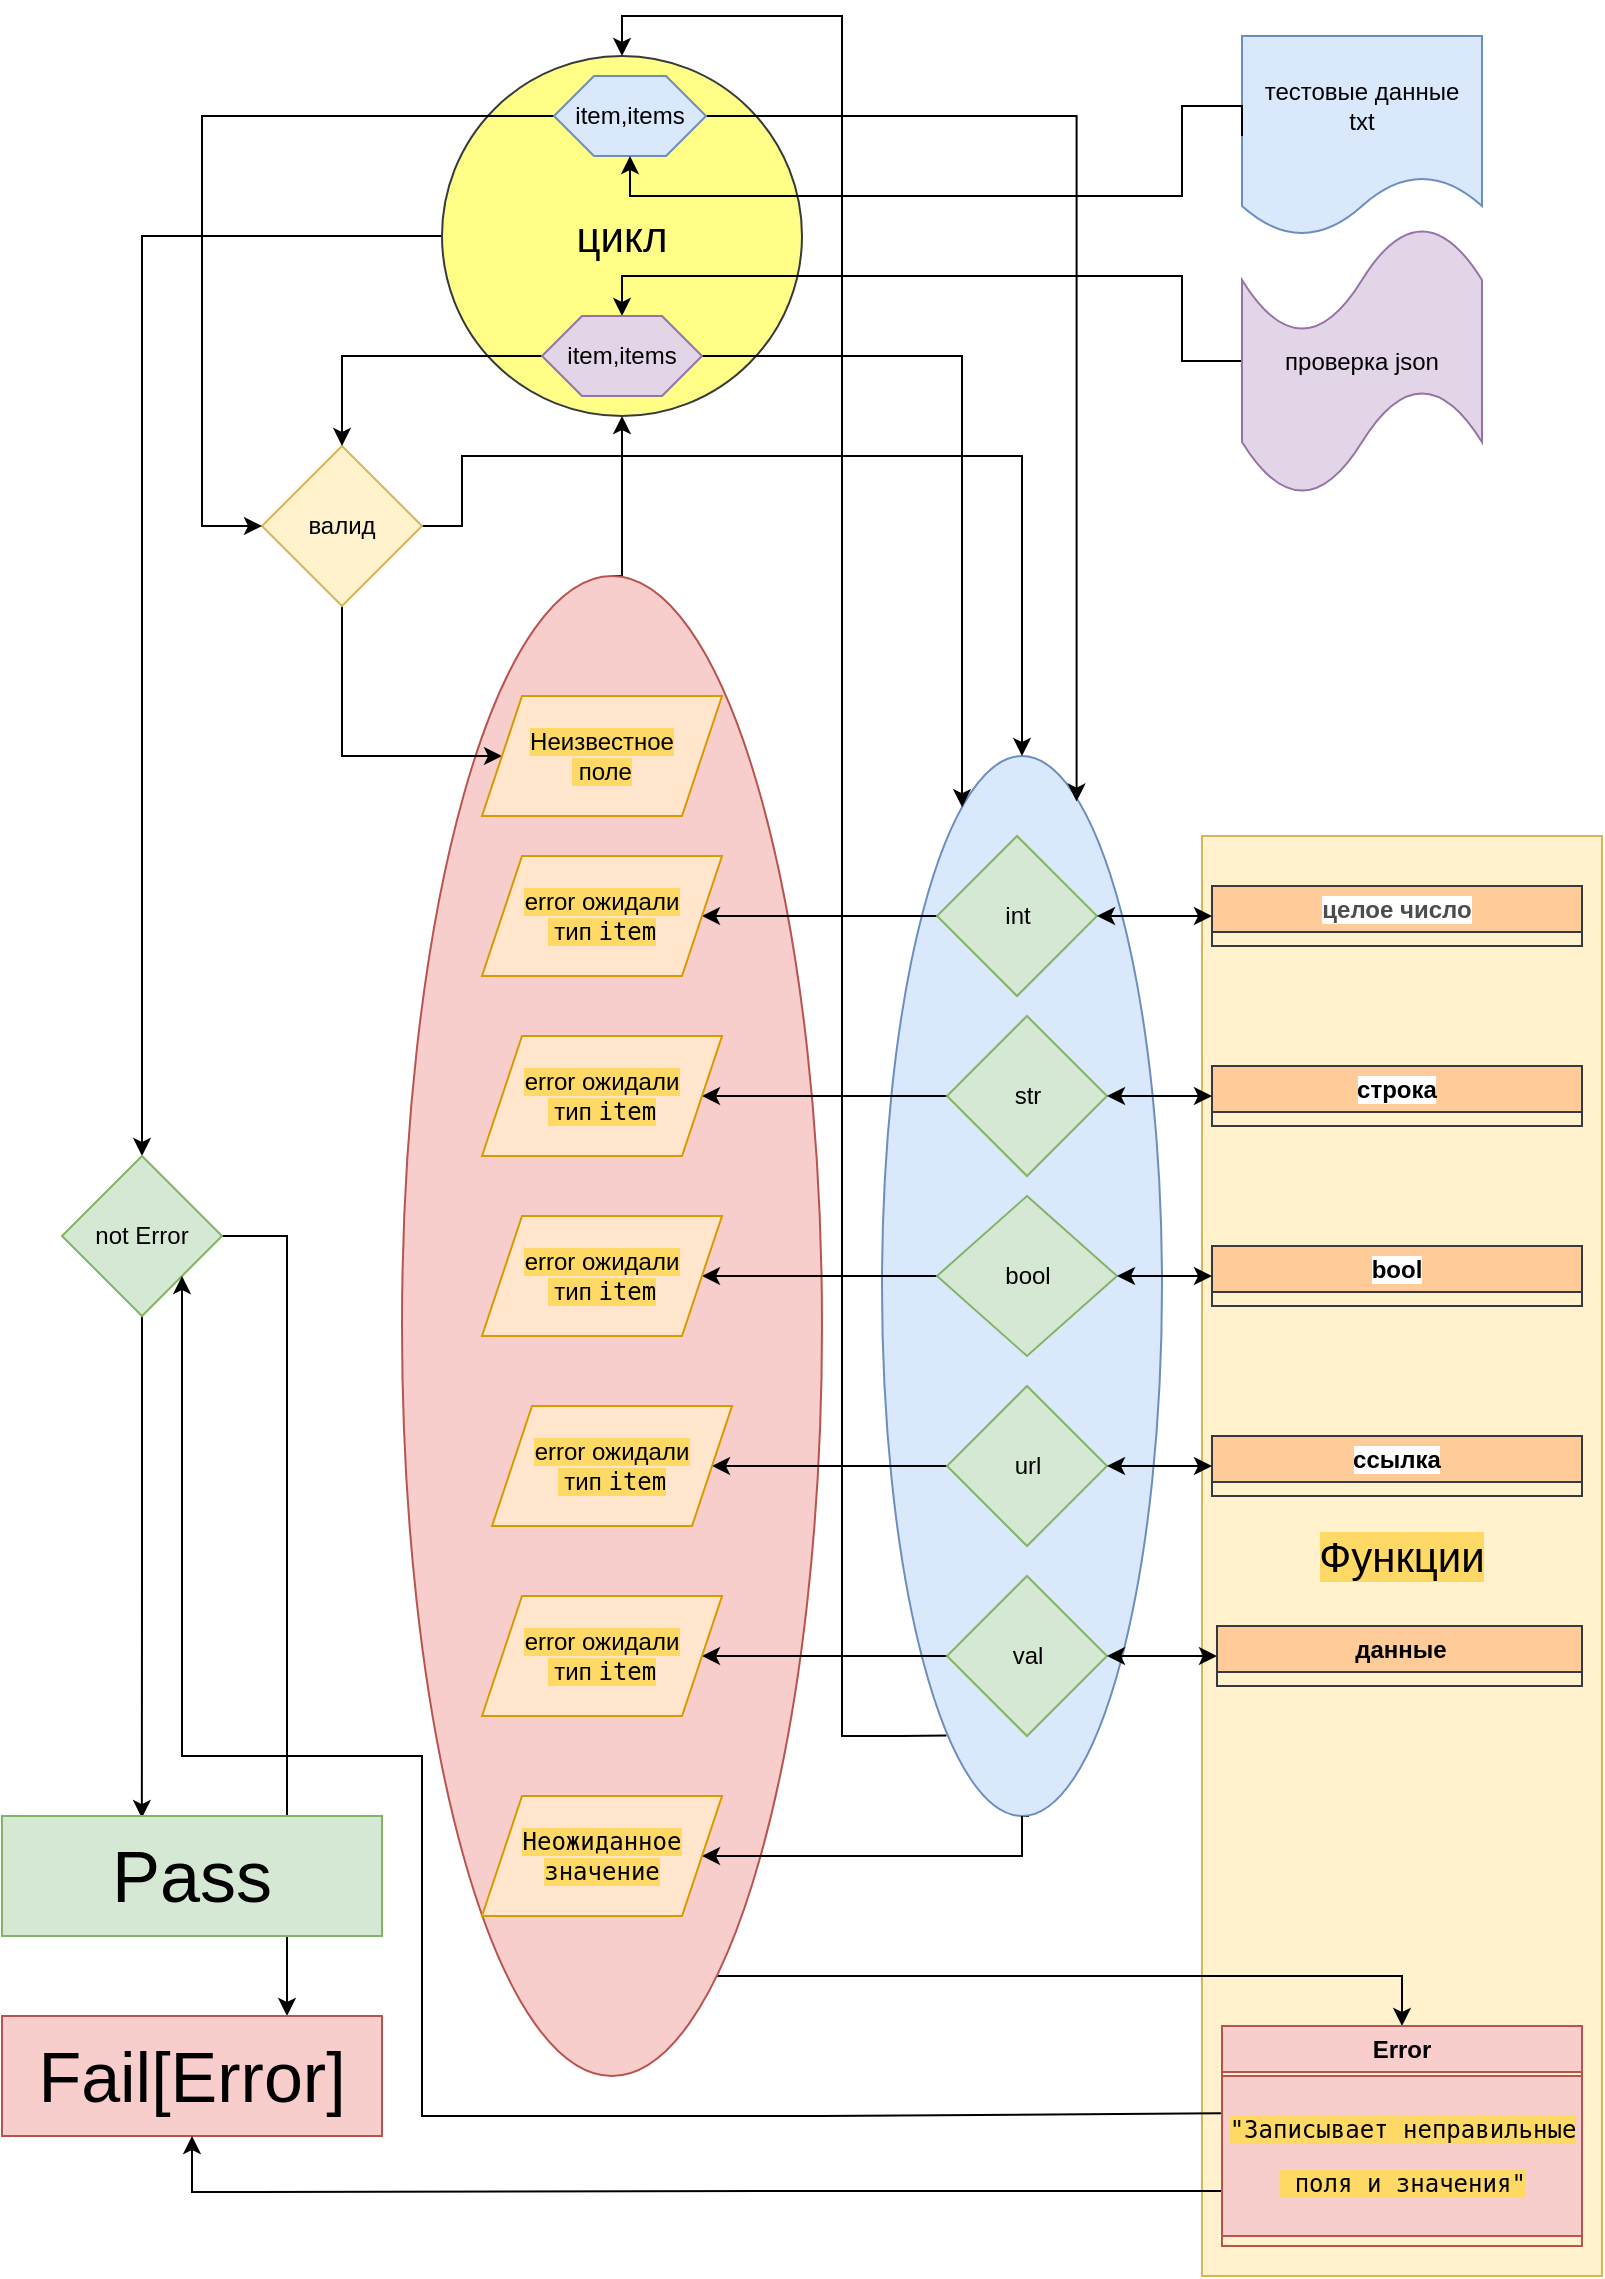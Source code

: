 <mxfile version="20.8.13" type="github">
  <diagram id="C5RBs43oDa-KdzZeNtuy" name="Page-1">
    <mxGraphModel dx="677" dy="588" grid="1" gridSize="10" guides="1" tooltips="1" connect="1" arrows="1" fold="1" page="1" pageScale="1" pageWidth="827" pageHeight="1169" math="0" shadow="0">
      <root>
        <mxCell id="WIyWlLk6GJQsqaUBKTNV-0" />
        <mxCell id="WIyWlLk6GJQsqaUBKTNV-1" parent="WIyWlLk6GJQsqaUBKTNV-0" />
        <mxCell id="NrR9IdCdJ7Q5m2Nav7Z5-30" value="Функции" style="rounded=0;whiteSpace=wrap;html=1;labelBackgroundColor=#FFD966;fontFamily=Helvetica;fontSize=21;fillColor=#fff2cc;strokeColor=#d6b656;" vertex="1" parent="WIyWlLk6GJQsqaUBKTNV-1">
          <mxGeometry x="610" y="430" width="200" height="720" as="geometry" />
        </mxCell>
        <mxCell id="N2-jiG50IVHrFEvEO8ib-144" style="edgeStyle=orthogonalEdgeStyle;rounded=0;orthogonalLoop=1;jettySize=auto;html=1;entryX=0.5;entryY=0;entryDx=0;entryDy=0;" parent="WIyWlLk6GJQsqaUBKTNV-1" source="N2-jiG50IVHrFEvEO8ib-137" target="N2-jiG50IVHrFEvEO8ib-138" edge="1">
          <mxGeometry relative="1" as="geometry">
            <Array as="points">
              <mxPoint x="710" y="1000" />
            </Array>
          </mxGeometry>
        </mxCell>
        <mxCell id="N2-jiG50IVHrFEvEO8ib-146" style="edgeStyle=orthogonalEdgeStyle;rounded=0;orthogonalLoop=1;jettySize=auto;html=1;exitX=0.5;exitY=0;exitDx=0;exitDy=0;entryX=0.5;entryY=1;entryDx=0;entryDy=0;" parent="WIyWlLk6GJQsqaUBKTNV-1" source="N2-jiG50IVHrFEvEO8ib-137" target="N2-jiG50IVHrFEvEO8ib-28" edge="1">
          <mxGeometry relative="1" as="geometry">
            <Array as="points">
              <mxPoint x="320" y="300" />
            </Array>
          </mxGeometry>
        </mxCell>
        <mxCell id="N2-jiG50IVHrFEvEO8ib-137" value="" style="ellipse;whiteSpace=wrap;html=1;fillColor=#f8cecc;strokeColor=#b85450;" parent="WIyWlLk6GJQsqaUBKTNV-1" vertex="1">
          <mxGeometry x="210" y="300" width="210" height="750" as="geometry" />
        </mxCell>
        <mxCell id="N2-jiG50IVHrFEvEO8ib-136" style="edgeStyle=orthogonalEdgeStyle;rounded=0;orthogonalLoop=1;jettySize=auto;html=1;exitX=0.5;exitY=1;exitDx=0;exitDy=0;" parent="WIyWlLk6GJQsqaUBKTNV-1" source="N2-jiG50IVHrFEvEO8ib-96" edge="1">
          <mxGeometry relative="1" as="geometry">
            <mxPoint x="523" y="910" as="targetPoint" />
          </mxGeometry>
        </mxCell>
        <mxCell id="N2-jiG50IVHrFEvEO8ib-96" value="" style="ellipse;whiteSpace=wrap;html=1;fillColor=#dae8fc;strokeColor=#6c8ebf;" parent="WIyWlLk6GJQsqaUBKTNV-1" vertex="1">
          <mxGeometry x="450" y="390" width="140" height="530" as="geometry" />
        </mxCell>
        <mxCell id="N2-jiG50IVHrFEvEO8ib-0" value="тестовые данные&lt;br&gt;txt" style="shape=document;whiteSpace=wrap;html=1;boundedLbl=1;fillColor=#dae8fc;strokeColor=#6c8ebf;" parent="WIyWlLk6GJQsqaUBKTNV-1" vertex="1">
          <mxGeometry x="630" y="30" width="120" height="100" as="geometry" />
        </mxCell>
        <mxCell id="N2-jiG50IVHrFEvEO8ib-33" style="edgeStyle=orthogonalEdgeStyle;rounded=0;orthogonalLoop=1;jettySize=auto;html=1;exitX=0.5;exitY=1;exitDx=0;exitDy=0;entryX=0;entryY=0.5;entryDx=0;entryDy=0;" parent="WIyWlLk6GJQsqaUBKTNV-1" source="N2-jiG50IVHrFEvEO8ib-1" target="N2-jiG50IVHrFEvEO8ib-32" edge="1">
          <mxGeometry relative="1" as="geometry">
            <Array as="points">
              <mxPoint x="180" y="390" />
            </Array>
          </mxGeometry>
        </mxCell>
        <mxCell id="N2-jiG50IVHrFEvEO8ib-97" style="edgeStyle=orthogonalEdgeStyle;rounded=0;orthogonalLoop=1;jettySize=auto;html=1;exitX=1;exitY=0.5;exitDx=0;exitDy=0;entryX=0.5;entryY=0;entryDx=0;entryDy=0;" parent="WIyWlLk6GJQsqaUBKTNV-1" source="N2-jiG50IVHrFEvEO8ib-1" target="N2-jiG50IVHrFEvEO8ib-96" edge="1">
          <mxGeometry relative="1" as="geometry">
            <Array as="points">
              <mxPoint x="240" y="275" />
              <mxPoint x="240" y="240" />
              <mxPoint x="520" y="240" />
            </Array>
          </mxGeometry>
        </mxCell>
        <mxCell id="N2-jiG50IVHrFEvEO8ib-1" value="валид" style="rhombus;whiteSpace=wrap;html=1;fillColor=#fff2cc;strokeColor=#d6b656;" parent="WIyWlLk6GJQsqaUBKTNV-1" vertex="1">
          <mxGeometry x="140" y="235" width="80" height="80" as="geometry" />
        </mxCell>
        <mxCell id="N2-jiG50IVHrFEvEO8ib-27" style="edgeStyle=orthogonalEdgeStyle;rounded=0;orthogonalLoop=1;jettySize=auto;html=1;entryX=1;entryY=0.5;entryDx=0;entryDy=0;" parent="WIyWlLk6GJQsqaUBKTNV-1" source="N2-jiG50IVHrFEvEO8ib-2" target="N2-jiG50IVHrFEvEO8ib-18" edge="1">
          <mxGeometry relative="1" as="geometry">
            <Array as="points">
              <mxPoint x="420" y="470" />
              <mxPoint x="420" y="470" />
            </Array>
          </mxGeometry>
        </mxCell>
        <mxCell id="N2-jiG50IVHrFEvEO8ib-2" value="int" style="rhombus;whiteSpace=wrap;html=1;fillColor=#d5e8d4;strokeColor=#82b366;" parent="WIyWlLk6GJQsqaUBKTNV-1" vertex="1">
          <mxGeometry x="477.5" y="430" width="80" height="80" as="geometry" />
        </mxCell>
        <mxCell id="N2-jiG50IVHrFEvEO8ib-26" style="edgeStyle=orthogonalEdgeStyle;rounded=0;orthogonalLoop=1;jettySize=auto;html=1;entryX=1;entryY=0.5;entryDx=0;entryDy=0;" parent="WIyWlLk6GJQsqaUBKTNV-1" source="N2-jiG50IVHrFEvEO8ib-3" target="N2-jiG50IVHrFEvEO8ib-19" edge="1">
          <mxGeometry relative="1" as="geometry" />
        </mxCell>
        <mxCell id="N2-jiG50IVHrFEvEO8ib-24" style="edgeStyle=orthogonalEdgeStyle;rounded=0;orthogonalLoop=1;jettySize=auto;html=1;exitX=0;exitY=0.5;exitDx=0;exitDy=0;entryX=1;entryY=0.5;entryDx=0;entryDy=0;" parent="WIyWlLk6GJQsqaUBKTNV-1" source="N2-jiG50IVHrFEvEO8ib-5" target="N2-jiG50IVHrFEvEO8ib-21" edge="1">
          <mxGeometry relative="1" as="geometry">
            <Array as="points">
              <mxPoint x="478" y="745" />
            </Array>
          </mxGeometry>
        </mxCell>
        <mxCell id="N2-jiG50IVHrFEvEO8ib-5" value="url" style="rhombus;whiteSpace=wrap;html=1;fillColor=#d5e8d4;strokeColor=#82b366;" parent="WIyWlLk6GJQsqaUBKTNV-1" vertex="1">
          <mxGeometry x="482.5" y="705" width="80" height="80" as="geometry" />
        </mxCell>
        <mxCell id="N2-jiG50IVHrFEvEO8ib-23" style="edgeStyle=orthogonalEdgeStyle;rounded=0;orthogonalLoop=1;jettySize=auto;html=1;exitX=0;exitY=0.5;exitDx=0;exitDy=0;entryX=1;entryY=0.5;entryDx=0;entryDy=0;" parent="WIyWlLk6GJQsqaUBKTNV-1" source="N2-jiG50IVHrFEvEO8ib-6" target="N2-jiG50IVHrFEvEO8ib-22" edge="1">
          <mxGeometry relative="1" as="geometry">
            <Array as="points">
              <mxPoint x="430" y="840" />
              <mxPoint x="430" y="840" />
            </Array>
          </mxGeometry>
        </mxCell>
        <mxCell id="N2-jiG50IVHrFEvEO8ib-105" style="edgeStyle=orthogonalEdgeStyle;rounded=0;orthogonalLoop=1;jettySize=auto;html=1;entryX=1;entryY=0.5;entryDx=0;entryDy=0;exitX=0.5;exitY=1;exitDx=0;exitDy=0;" parent="WIyWlLk6GJQsqaUBKTNV-1" source="N2-jiG50IVHrFEvEO8ib-96" target="N2-jiG50IVHrFEvEO8ib-60" edge="1">
          <mxGeometry relative="1" as="geometry">
            <mxPoint x="550" y="940" as="sourcePoint" />
            <Array as="points">
              <mxPoint x="520" y="940" />
            </Array>
          </mxGeometry>
        </mxCell>
        <mxCell id="N2-jiG50IVHrFEvEO8ib-6" value="val" style="rhombus;whiteSpace=wrap;html=1;fillColor=#d5e8d4;strokeColor=#82b366;" parent="WIyWlLk6GJQsqaUBKTNV-1" vertex="1">
          <mxGeometry x="482.5" y="800" width="80" height="80" as="geometry" />
        </mxCell>
        <mxCell id="N2-jiG50IVHrFEvEO8ib-19" value="&lt;span style=&quot;background-color: rgb(255, 217, 102);&quot;&gt;error&amp;nbsp;ожидали&lt;br style=&quot;border-color: var(--border-color);&quot;&gt;&amp;nbsp;тип&amp;nbsp;&lt;span style=&quot;border-color: var(--border-color); font-family: &amp;quot;JetBrains Mono&amp;quot;, monospace;&quot;&gt;item&lt;/span&gt;&lt;/span&gt;" style="shape=parallelogram;perimeter=parallelogramPerimeter;whiteSpace=wrap;html=1;fixedSize=1;fillColor=#ffe6cc;strokeColor=#d79b00;" parent="WIyWlLk6GJQsqaUBKTNV-1" vertex="1">
          <mxGeometry x="250" y="530" width="120" height="60" as="geometry" />
        </mxCell>
        <mxCell id="N2-jiG50IVHrFEvEO8ib-21" value="&lt;span style=&quot;background-color: rgb(255, 217, 102);&quot;&gt;error&amp;nbsp;ожидали&lt;br style=&quot;border-color: var(--border-color);&quot;&gt;&amp;nbsp;тип&amp;nbsp;&lt;span style=&quot;border-color: var(--border-color); font-family: &amp;quot;JetBrains Mono&amp;quot;, monospace;&quot;&gt;item&lt;/span&gt;&lt;/span&gt;" style="shape=parallelogram;perimeter=parallelogramPerimeter;whiteSpace=wrap;html=1;fixedSize=1;fillColor=#ffe6cc;strokeColor=#d79b00;" parent="WIyWlLk6GJQsqaUBKTNV-1" vertex="1">
          <mxGeometry x="255" y="715" width="120" height="60" as="geometry" />
        </mxCell>
        <mxCell id="N2-jiG50IVHrFEvEO8ib-22" value="&lt;span style=&quot;background-color: rgb(255, 217, 102);&quot;&gt;error&amp;nbsp;ожидали&lt;br style=&quot;border-color: var(--border-color);&quot;&gt;&amp;nbsp;тип&amp;nbsp;&lt;span style=&quot;border-color: var(--border-color); font-family: &amp;quot;JetBrains Mono&amp;quot;, monospace;&quot;&gt;item&lt;/span&gt;&lt;/span&gt;" style="shape=parallelogram;perimeter=parallelogramPerimeter;whiteSpace=wrap;html=1;fixedSize=1;fillColor=#ffe6cc;strokeColor=#d79b00;" parent="WIyWlLk6GJQsqaUBKTNV-1" vertex="1">
          <mxGeometry x="250" y="810" width="120" height="60" as="geometry" />
        </mxCell>
        <mxCell id="N2-jiG50IVHrFEvEO8ib-35" style="edgeStyle=orthogonalEdgeStyle;rounded=0;orthogonalLoop=1;jettySize=auto;html=1;exitX=0;exitY=0.5;exitDx=0;exitDy=0;entryX=0.5;entryY=0;entryDx=0;entryDy=0;" parent="WIyWlLk6GJQsqaUBKTNV-1" source="N2-jiG50IVHrFEvEO8ib-28" target="N2-jiG50IVHrFEvEO8ib-36" edge="1">
          <mxGeometry relative="1" as="geometry">
            <mxPoint x="120" y="600" as="targetPoint" />
            <Array as="points">
              <mxPoint x="304" y="130" />
              <mxPoint x="100" y="130" />
            </Array>
          </mxGeometry>
        </mxCell>
        <mxCell id="N2-jiG50IVHrFEvEO8ib-28" value="&lt;font style=&quot;font-size: 21px;&quot;&gt;цикл&lt;/font&gt;" style="ellipse;whiteSpace=wrap;html=1;aspect=fixed;fillColor=#ffff88;strokeColor=#36393d;" parent="WIyWlLk6GJQsqaUBKTNV-1" vertex="1">
          <mxGeometry x="230" y="40" width="180" height="180" as="geometry" />
        </mxCell>
        <mxCell id="N2-jiG50IVHrFEvEO8ib-32" value="&lt;span style=&quot;background-color: rgb(255, 217, 102);&quot;&gt;Неизвестное&lt;br&gt;&amp;nbsp;поле&lt;/span&gt;" style="shape=parallelogram;perimeter=parallelogramPerimeter;whiteSpace=wrap;html=1;fixedSize=1;fillColor=#ffe6cc;strokeColor=#d79b00;" parent="WIyWlLk6GJQsqaUBKTNV-1" vertex="1">
          <mxGeometry x="250" y="360" width="120" height="60" as="geometry" />
        </mxCell>
        <mxCell id="N2-jiG50IVHrFEvEO8ib-39" style="edgeStyle=orthogonalEdgeStyle;rounded=0;orthogonalLoop=1;jettySize=auto;html=1;exitX=0.5;exitY=1;exitDx=0;exitDy=0;entryX=0.368;entryY=0.017;entryDx=0;entryDy=0;entryPerimeter=0;" parent="WIyWlLk6GJQsqaUBKTNV-1" source="N2-jiG50IVHrFEvEO8ib-36" target="N2-jiG50IVHrFEvEO8ib-37" edge="1">
          <mxGeometry relative="1" as="geometry">
            <Array as="points" />
          </mxGeometry>
        </mxCell>
        <mxCell id="N2-jiG50IVHrFEvEO8ib-41" style="edgeStyle=orthogonalEdgeStyle;rounded=0;orthogonalLoop=1;jettySize=auto;html=1;exitX=1;exitY=0.5;exitDx=0;exitDy=0;entryX=0.75;entryY=0;entryDx=0;entryDy=0;" parent="WIyWlLk6GJQsqaUBKTNV-1" source="N2-jiG50IVHrFEvEO8ib-36" target="N2-jiG50IVHrFEvEO8ib-38" edge="1">
          <mxGeometry relative="1" as="geometry">
            <mxPoint x="230" y="720" as="targetPoint" />
          </mxGeometry>
        </mxCell>
        <mxCell id="N2-jiG50IVHrFEvEO8ib-36" value="not Error" style="rhombus;whiteSpace=wrap;html=1;fillColor=#d5e8d4;strokeColor=#82b366;" parent="WIyWlLk6GJQsqaUBKTNV-1" vertex="1">
          <mxGeometry x="40" y="590" width="80" height="80" as="geometry" />
        </mxCell>
        <mxCell id="N2-jiG50IVHrFEvEO8ib-37" value="&lt;font style=&quot;font-size: 36px;&quot;&gt;Pass&lt;/font&gt;" style="rounded=0;whiteSpace=wrap;html=1;fillColor=#d5e8d4;strokeColor=#82b366;" parent="WIyWlLk6GJQsqaUBKTNV-1" vertex="1">
          <mxGeometry x="10" y="920" width="190" height="60" as="geometry" />
        </mxCell>
        <mxCell id="N2-jiG50IVHrFEvEO8ib-38" value="&lt;font style=&quot;font-size: 35px;&quot;&gt;Fail[Error]&lt;/font&gt;" style="rounded=0;whiteSpace=wrap;html=1;fillColor=#f8cecc;strokeColor=#b85450;" parent="WIyWlLk6GJQsqaUBKTNV-1" vertex="1">
          <mxGeometry x="10" y="1020" width="190" height="60" as="geometry" />
        </mxCell>
        <mxCell id="NrR9IdCdJ7Q5m2Nav7Z5-10" style="edgeStyle=orthogonalEdgeStyle;rounded=0;orthogonalLoop=1;jettySize=auto;html=1;exitX=0;exitY=0.5;exitDx=0;exitDy=0;exitPerimeter=0;entryX=0.5;entryY=0;entryDx=0;entryDy=0;" edge="1" parent="WIyWlLk6GJQsqaUBKTNV-1" source="N2-jiG50IVHrFEvEO8ib-51" target="N2-jiG50IVHrFEvEO8ib-66">
          <mxGeometry relative="1" as="geometry">
            <Array as="points">
              <mxPoint x="600" y="193" />
              <mxPoint x="600" y="150" />
              <mxPoint x="320" y="150" />
            </Array>
          </mxGeometry>
        </mxCell>
        <mxCell id="N2-jiG50IVHrFEvEO8ib-51" value="проверка json" style="shape=tape;whiteSpace=wrap;html=1;fillColor=#e1d5e7;strokeColor=#9673a6;" parent="WIyWlLk6GJQsqaUBKTNV-1" vertex="1">
          <mxGeometry x="630" y="125" width="120" height="135" as="geometry" />
        </mxCell>
        <mxCell id="N2-jiG50IVHrFEvEO8ib-60" value="&lt;span style=&quot;background-color: rgb(255, 217, 102);&quot;&gt;&lt;span style=&quot;font-family: &amp;quot;JetBrains Mono&amp;quot;, monospace;&quot;&gt;Неожиданное значение&lt;/span&gt;&lt;/span&gt;" style="shape=parallelogram;perimeter=parallelogramPerimeter;whiteSpace=wrap;html=1;fixedSize=1;fillColor=#ffe6cc;strokeColor=#d79b00;" parent="WIyWlLk6GJQsqaUBKTNV-1" vertex="1">
          <mxGeometry x="250" y="910" width="120" height="60" as="geometry" />
        </mxCell>
        <mxCell id="N2-jiG50IVHrFEvEO8ib-120" style="edgeStyle=orthogonalEdgeStyle;rounded=0;orthogonalLoop=1;jettySize=auto;html=1;exitX=0;exitY=0.5;exitDx=0;exitDy=0;entryX=0;entryY=0.5;entryDx=0;entryDy=0;" parent="WIyWlLk6GJQsqaUBKTNV-1" source="N2-jiG50IVHrFEvEO8ib-64" target="N2-jiG50IVHrFEvEO8ib-1" edge="1">
          <mxGeometry relative="1" as="geometry">
            <Array as="points">
              <mxPoint x="110" y="70" />
              <mxPoint x="110" y="275" />
            </Array>
          </mxGeometry>
        </mxCell>
        <mxCell id="NrR9IdCdJ7Q5m2Nav7Z5-32" style="edgeStyle=orthogonalEdgeStyle;rounded=0;orthogonalLoop=1;jettySize=auto;html=1;exitX=1;exitY=0.5;exitDx=0;exitDy=0;entryX=0.695;entryY=0.043;entryDx=0;entryDy=0;entryPerimeter=0;fontFamily=Helvetica;fontSize=21;fontColor=#000000;" edge="1" parent="WIyWlLk6GJQsqaUBKTNV-1" source="N2-jiG50IVHrFEvEO8ib-64" target="N2-jiG50IVHrFEvEO8ib-96">
          <mxGeometry relative="1" as="geometry">
            <Array as="points">
              <mxPoint x="547" y="70" />
            </Array>
          </mxGeometry>
        </mxCell>
        <mxCell id="N2-jiG50IVHrFEvEO8ib-64" value="item,items" style="shape=hexagon;perimeter=hexagonPerimeter2;whiteSpace=wrap;html=1;fixedSize=1;fillColor=#dae8fc;strokeColor=#6c8ebf;" parent="WIyWlLk6GJQsqaUBKTNV-1" vertex="1">
          <mxGeometry x="286" y="50" width="76" height="40" as="geometry" />
        </mxCell>
        <mxCell id="N2-jiG50IVHrFEvEO8ib-119" style="edgeStyle=orthogonalEdgeStyle;rounded=0;orthogonalLoop=1;jettySize=auto;html=1;exitX=0;exitY=0.5;exitDx=0;exitDy=0;entryX=0.5;entryY=0;entryDx=0;entryDy=0;" parent="WIyWlLk6GJQsqaUBKTNV-1" source="N2-jiG50IVHrFEvEO8ib-66" target="N2-jiG50IVHrFEvEO8ib-1" edge="1">
          <mxGeometry relative="1" as="geometry">
            <Array as="points">
              <mxPoint x="180" y="190" />
            </Array>
          </mxGeometry>
        </mxCell>
        <mxCell id="NrR9IdCdJ7Q5m2Nav7Z5-26" style="edgeStyle=orthogonalEdgeStyle;rounded=0;orthogonalLoop=1;jettySize=auto;html=1;exitX=1;exitY=0.5;exitDx=0;exitDy=0;fontFamily=Helvetica;fontSize=35;fontColor=#000000;" edge="1" parent="WIyWlLk6GJQsqaUBKTNV-1" source="N2-jiG50IVHrFEvEO8ib-66" target="N2-jiG50IVHrFEvEO8ib-96">
          <mxGeometry relative="1" as="geometry">
            <mxPoint x="490" y="420" as="targetPoint" />
            <Array as="points">
              <mxPoint x="490" y="190" />
            </Array>
          </mxGeometry>
        </mxCell>
        <mxCell id="N2-jiG50IVHrFEvEO8ib-66" value="item,items" style="shape=hexagon;perimeter=hexagonPerimeter2;whiteSpace=wrap;html=1;fixedSize=1;fillColor=#e1d5e7;strokeColor=#9673a6;" parent="WIyWlLk6GJQsqaUBKTNV-1" vertex="1">
          <mxGeometry x="280" y="170" width="80" height="40" as="geometry" />
        </mxCell>
        <mxCell id="N2-jiG50IVHrFEvEO8ib-132" style="edgeStyle=orthogonalEdgeStyle;rounded=0;orthogonalLoop=1;jettySize=auto;html=1;exitX=0;exitY=0.5;exitDx=0;exitDy=0;entryX=1;entryY=0.5;entryDx=0;entryDy=0;" parent="WIyWlLk6GJQsqaUBKTNV-1" source="N2-jiG50IVHrFEvEO8ib-4" target="N2-jiG50IVHrFEvEO8ib-20" edge="1">
          <mxGeometry relative="1" as="geometry" />
        </mxCell>
        <mxCell id="N2-jiG50IVHrFEvEO8ib-4" value="bool" style="rhombus;whiteSpace=wrap;html=1;fillColor=#d5e8d4;strokeColor=#82b366;" parent="WIyWlLk6GJQsqaUBKTNV-1" vertex="1">
          <mxGeometry x="477.5" y="610" width="90" height="80" as="geometry" />
        </mxCell>
        <mxCell id="N2-jiG50IVHrFEvEO8ib-3" value="str" style="rhombus;whiteSpace=wrap;html=1;fillColor=#d5e8d4;strokeColor=#82b366;" parent="WIyWlLk6GJQsqaUBKTNV-1" vertex="1">
          <mxGeometry x="482.5" y="520" width="80" height="80" as="geometry" />
        </mxCell>
        <mxCell id="N2-jiG50IVHrFEvEO8ib-20" value="&lt;span style=&quot;background-color: rgb(255, 217, 102);&quot;&gt;error&amp;nbsp;ожидали&lt;br style=&quot;border-color: var(--border-color);&quot;&gt;&amp;nbsp;тип&amp;nbsp;&lt;span style=&quot;border-color: var(--border-color); font-family: &amp;quot;JetBrains Mono&amp;quot;, monospace;&quot;&gt;item&lt;/span&gt;&lt;/span&gt;" style="shape=parallelogram;perimeter=parallelogramPerimeter;whiteSpace=wrap;html=1;fixedSize=1;fillColor=#ffe6cc;strokeColor=#d79b00;" parent="WIyWlLk6GJQsqaUBKTNV-1" vertex="1">
          <mxGeometry x="250" y="620" width="120" height="60" as="geometry" />
        </mxCell>
        <mxCell id="N2-jiG50IVHrFEvEO8ib-18" value="&lt;span style=&quot;background-color: rgb(255, 217, 102);&quot;&gt;error&amp;nbsp;ожидали&lt;br style=&quot;border-color: var(--border-color);&quot;&gt;&amp;nbsp;тип&amp;nbsp;&lt;span style=&quot;border-color: var(--border-color); font-family: &amp;quot;JetBrains Mono&amp;quot;, monospace;&quot;&gt;item&lt;/span&gt;&lt;/span&gt;" style="shape=parallelogram;perimeter=parallelogramPerimeter;whiteSpace=wrap;html=1;fixedSize=1;fillColor=#ffe6cc;strokeColor=#d79b00;" parent="WIyWlLk6GJQsqaUBKTNV-1" vertex="1">
          <mxGeometry x="250" y="440" width="120" height="60" as="geometry" />
        </mxCell>
        <mxCell id="N2-jiG50IVHrFEvEO8ib-142" value="" style="edgeStyle=orthogonalEdgeStyle;rounded=0;orthogonalLoop=1;jettySize=auto;html=1;exitX=0;exitY=0.75;exitDx=0;exitDy=0;" parent="WIyWlLk6GJQsqaUBKTNV-1" source="N2-jiG50IVHrFEvEO8ib-138" target="N2-jiG50IVHrFEvEO8ib-38" edge="1">
          <mxGeometry relative="1" as="geometry">
            <mxPoint x="460" y="1110" as="sourcePoint" />
            <Array as="points">
              <mxPoint x="400" y="1108" />
              <mxPoint x="105" y="1108" />
            </Array>
          </mxGeometry>
        </mxCell>
        <mxCell id="N2-jiG50IVHrFEvEO8ib-138" value="Error" style="swimlane;whiteSpace=wrap;html=1;fillColor=#f8cecc;strokeColor=#b85450;" parent="WIyWlLk6GJQsqaUBKTNV-1" vertex="1">
          <mxGeometry x="620" y="1025" width="180" height="110" as="geometry">
            <mxRectangle x="460" y="1020" width="140" height="30" as="alternateBounds" />
          </mxGeometry>
        </mxCell>
        <mxCell id="NrR9IdCdJ7Q5m2Nav7Z5-14" value="&lt;div style=&quot;font-family: &amp;quot;JetBrains Mono&amp;quot;, monospace;&quot;&gt;&lt;pre style=&quot;&quot;&gt;&lt;span style=&quot;background-color: rgb(255, 217, 102);&quot;&gt;&quot;Записывает неправильные&lt;/span&gt;&lt;/pre&gt;&lt;pre style=&quot;&quot;&gt;&lt;span style=&quot;background-color: rgb(255, 217, 102);&quot;&gt; поля и значения&quot;&lt;/span&gt;&lt;/pre&gt;&lt;/div&gt;" style="text;html=1;align=center;verticalAlign=middle;resizable=0;points=[];autosize=1;strokeColor=#b85450;fillColor=#f8cecc;" vertex="1" parent="N2-jiG50IVHrFEvEO8ib-138">
          <mxGeometry y="25" width="180" height="80" as="geometry" />
        </mxCell>
        <mxCell id="N2-jiG50IVHrFEvEO8ib-147" style="edgeStyle=orthogonalEdgeStyle;rounded=0;orthogonalLoop=1;jettySize=auto;html=1;exitX=0.5;exitY=1;exitDx=0;exitDy=0;" parent="WIyWlLk6GJQsqaUBKTNV-1" source="N2-jiG50IVHrFEvEO8ib-137" target="N2-jiG50IVHrFEvEO8ib-137" edge="1">
          <mxGeometry relative="1" as="geometry" />
        </mxCell>
        <mxCell id="NrR9IdCdJ7Q5m2Nav7Z5-0" value="данные" style="swimlane;whiteSpace=wrap;html=1;fillColor=#ffcc99;strokeColor=#36393d;" vertex="1" collapsed="1" parent="WIyWlLk6GJQsqaUBKTNV-1">
          <mxGeometry x="617.5" y="825" width="182.5" height="30" as="geometry">
            <mxRectangle x="617.5" y="825" width="200" height="115" as="alternateBounds" />
          </mxGeometry>
        </mxCell>
        <mxCell id="NrR9IdCdJ7Q5m2Nav7Z5-15" value="&lt;div style=&quot;font-family: &amp;quot;JetBrains Mono&amp;quot;, monospace;&quot;&gt;&lt;pre style=&quot;&quot;&gt;&lt;span style=&quot;background-color: rgb(255, 255, 255);&quot;&gt;&quot;Возращяет true если в поле&lt;/span&gt;&lt;/pre&gt;&lt;pre style=&quot;&quot;&gt;&lt;span style=&quot;background-color: rgb(255, 255, 255);&quot;&gt; itemBuyEvent или&lt;/span&gt;&lt;/pre&gt;&lt;pre style=&quot;&quot;&gt;&lt;span style=&quot;background-color: rgb(255, 255, 255);&quot;&gt; itemViewEvent&quot;&lt;/span&gt;&lt;/pre&gt;&lt;/div&gt;" style="text;html=1;align=center;verticalAlign=middle;resizable=0;points=[];autosize=1;strokeColor=none;fillColor=none;fontColor=#000000;" vertex="1" parent="NrR9IdCdJ7Q5m2Nav7Z5-0">
          <mxGeometry y="15" width="200" height="100" as="geometry" />
        </mxCell>
        <mxCell id="NrR9IdCdJ7Q5m2Nav7Z5-1" value="&lt;div style=&quot;&quot;&gt;&lt;pre style=&quot;&quot;&gt;&lt;span style=&quot;background-color: rgb(255, 255, 255);&quot;&gt;&lt;font face=&quot;Helvetica&quot;&gt;ссылка&lt;/font&gt;&lt;/span&gt;&lt;/pre&gt;&lt;/div&gt;" style="swimlane;whiteSpace=wrap;html=1;fillColor=#ffcc99;strokeColor=#36393d;startSize=23;" vertex="1" collapsed="1" parent="WIyWlLk6GJQsqaUBKTNV-1">
          <mxGeometry x="615" y="730" width="185" height="30" as="geometry">
            <mxRectangle x="615" y="730" width="205" height="110" as="alternateBounds" />
          </mxGeometry>
        </mxCell>
        <mxCell id="NrR9IdCdJ7Q5m2Nav7Z5-16" value="&lt;div style=&quot;font-family: &amp;quot;JetBrains Mono&amp;quot;, monospace;&quot;&gt;&lt;pre style=&quot;&quot;&gt;&lt;span style=&quot;background-color: rgb(255, 255, 255);&quot;&gt;&quot;Возращяет true если&lt;/span&gt;&lt;/pre&gt;&lt;pre style=&quot;&quot;&gt;&lt;span style=&quot;background-color: rgb(255, 255, 255);&quot;&gt; в поле строка и имеет&lt;/span&gt;&lt;/pre&gt;&lt;pre style=&quot;&quot;&gt;&lt;span style=&quot;background-color: rgb(255, 255, 255);&quot;&gt; начало http:// или https://&quot;&lt;/span&gt;&lt;/pre&gt;&lt;/div&gt;" style="text;html=1;align=center;verticalAlign=middle;resizable=0;points=[];autosize=1;strokeColor=none;fillColor=none;fontColor=#000000;" vertex="1" parent="NrR9IdCdJ7Q5m2Nav7Z5-1">
          <mxGeometry x="-5" y="10" width="210" height="100" as="geometry" />
        </mxCell>
        <mxCell id="NrR9IdCdJ7Q5m2Nav7Z5-2" value="&lt;div style=&quot;&quot;&gt;&lt;pre style=&quot;&quot;&gt;&lt;span style=&quot;background-color: rgb(255, 255, 255);&quot;&gt;&lt;font face=&quot;Helvetica&quot;&gt;bool&lt;/font&gt;&lt;/span&gt;&lt;/pre&gt;&lt;/div&gt;" style="swimlane;whiteSpace=wrap;html=1;fillColor=#ffcc99;strokeColor=#36393d;" vertex="1" collapsed="1" parent="WIyWlLk6GJQsqaUBKTNV-1">
          <mxGeometry x="615" y="635" width="185" height="30" as="geometry">
            <mxRectangle x="615" y="635" width="185" height="90" as="alternateBounds" />
          </mxGeometry>
        </mxCell>
        <mxCell id="NrR9IdCdJ7Q5m2Nav7Z5-17" value="&lt;div style=&quot;font-family: &amp;quot;JetBrains Mono&amp;quot;, monospace;&quot;&gt;&lt;pre style=&quot;&quot;&gt;&lt;span style=&quot;background-color: rgb(255, 255, 255);&quot;&gt;&quot;Возращяет true&lt;/span&gt;&lt;/pre&gt;&lt;pre style=&quot;&quot;&gt;&lt;span style=&quot;background-color: rgb(255, 255, 255);&quot;&gt; если в поле bool&quot;&lt;/span&gt;&lt;/pre&gt;&lt;/div&gt;" style="text;html=1;align=center;verticalAlign=middle;resizable=0;points=[];autosize=1;strokeColor=none;fillColor=none;fontColor=#000000;" vertex="1" parent="NrR9IdCdJ7Q5m2Nav7Z5-2">
          <mxGeometry x="15" y="10" width="140" height="80" as="geometry" />
        </mxCell>
        <mxCell id="NrR9IdCdJ7Q5m2Nav7Z5-3" value="&lt;div style=&quot;&quot;&gt;&lt;pre style=&quot;&quot;&gt;&lt;span style=&quot;background-color: rgb(255, 255, 255);&quot;&gt;&lt;font face=&quot;Helvetica&quot;&gt;строка&lt;/font&gt;&lt;/span&gt;&lt;/pre&gt;&lt;/div&gt;" style="swimlane;whiteSpace=wrap;html=1;fillColor=#ffcc99;strokeColor=#36393d;" vertex="1" collapsed="1" parent="WIyWlLk6GJQsqaUBKTNV-1">
          <mxGeometry x="615" y="545" width="185" height="30" as="geometry">
            <mxRectangle x="615" y="545" width="200" height="90" as="alternateBounds" />
          </mxGeometry>
        </mxCell>
        <mxCell id="NrR9IdCdJ7Q5m2Nav7Z5-18" value="&lt;div style=&quot;font-family: &amp;quot;JetBrains Mono&amp;quot;, monospace;&quot;&gt;&lt;pre style=&quot;&quot;&gt;&lt;span style=&quot;background-color: rgb(255, 255, 255);&quot;&gt;&quot;Возращяет true если&lt;/span&gt;&lt;/pre&gt;&lt;pre style=&quot;&quot;&gt;&lt;span style=&quot;background-color: rgb(255, 255, 255);&quot;&gt; в поле строка&quot;&lt;/span&gt;&lt;/pre&gt;&lt;/div&gt;" style="text;html=1;align=center;verticalAlign=middle;resizable=0;points=[];autosize=1;strokeColor=none;fillColor=none;fontColor=#000000;" vertex="1" parent="NrR9IdCdJ7Q5m2Nav7Z5-3">
          <mxGeometry x="12.5" y="10" width="160" height="80" as="geometry" />
        </mxCell>
        <mxCell id="NrR9IdCdJ7Q5m2Nav7Z5-4" value="&lt;div style=&quot;&quot;&gt;&lt;pre style=&quot;&quot;&gt;&lt;font face=&quot;Helvetica&quot; style=&quot;background-color: rgb(255, 255, 255);&quot; color=&quot;#4d4d4d&quot;&gt;целое число&lt;/font&gt;&lt;/pre&gt;&lt;/div&gt;" style="swimlane;whiteSpace=wrap;html=1;fillColor=#ffcc99;strokeColor=#36393d;startSize=23;" vertex="1" collapsed="1" parent="WIyWlLk6GJQsqaUBKTNV-1">
          <mxGeometry x="615" y="455" width="185" height="30" as="geometry">
            <mxRectangle x="615" y="455" width="185" height="90" as="alternateBounds" />
          </mxGeometry>
        </mxCell>
        <mxCell id="NrR9IdCdJ7Q5m2Nav7Z5-19" value="&lt;div style=&quot;font-family: &amp;quot;JetBrains Mono&amp;quot;, monospace;&quot;&gt;&lt;pre style=&quot;&quot;&gt;&lt;span style=&quot;background-color: rgb(255, 255, 255);&quot;&gt;&quot;Возращяет true если&lt;/span&gt;&lt;/pre&gt;&lt;pre style=&quot;&quot;&gt;&lt;span style=&quot;background-color: rgb(255, 255, 255);&quot;&gt; в поле целое число&quot;&lt;/span&gt;&lt;/pre&gt;&lt;/div&gt;" style="text;html=1;align=center;verticalAlign=middle;resizable=0;points=[];autosize=1;strokeColor=none;fillColor=none;fontColor=#000000;" vertex="1" parent="NrR9IdCdJ7Q5m2Nav7Z5-4">
          <mxGeometry x="15" y="10" width="160" height="80" as="geometry" />
        </mxCell>
        <mxCell id="NrR9IdCdJ7Q5m2Nav7Z5-5" value="" style="endArrow=classic;startArrow=classic;html=1;rounded=0;exitX=1;exitY=0.5;exitDx=0;exitDy=0;entryX=0;entryY=0.5;entryDx=0;entryDy=0;" edge="1" parent="WIyWlLk6GJQsqaUBKTNV-1" source="N2-jiG50IVHrFEvEO8ib-5" target="NrR9IdCdJ7Q5m2Nav7Z5-1">
          <mxGeometry width="50" height="50" relative="1" as="geometry">
            <mxPoint x="570" y="820" as="sourcePoint" />
            <mxPoint x="620" y="770" as="targetPoint" />
          </mxGeometry>
        </mxCell>
        <mxCell id="NrR9IdCdJ7Q5m2Nav7Z5-6" value="" style="endArrow=classic;startArrow=classic;html=1;rounded=0;exitX=1;exitY=0.5;exitDx=0;exitDy=0;entryX=0;entryY=0.5;entryDx=0;entryDy=0;" edge="1" parent="WIyWlLk6GJQsqaUBKTNV-1" source="N2-jiG50IVHrFEvEO8ib-6" target="NrR9IdCdJ7Q5m2Nav7Z5-0">
          <mxGeometry width="50" height="50" relative="1" as="geometry">
            <mxPoint x="570" y="820" as="sourcePoint" />
            <mxPoint x="620" y="770" as="targetPoint" />
          </mxGeometry>
        </mxCell>
        <mxCell id="NrR9IdCdJ7Q5m2Nav7Z5-7" value="" style="endArrow=classic;startArrow=classic;html=1;rounded=0;exitX=1;exitY=0.5;exitDx=0;exitDy=0;entryX=0;entryY=0.5;entryDx=0;entryDy=0;" edge="1" parent="WIyWlLk6GJQsqaUBKTNV-1" source="N2-jiG50IVHrFEvEO8ib-4" target="NrR9IdCdJ7Q5m2Nav7Z5-2">
          <mxGeometry width="50" height="50" relative="1" as="geometry">
            <mxPoint x="570" y="820" as="sourcePoint" />
            <mxPoint x="620" y="770" as="targetPoint" />
          </mxGeometry>
        </mxCell>
        <mxCell id="NrR9IdCdJ7Q5m2Nav7Z5-8" value="" style="endArrow=classic;startArrow=classic;html=1;rounded=0;exitX=1;exitY=0.5;exitDx=0;exitDy=0;entryX=0;entryY=0.5;entryDx=0;entryDy=0;" edge="1" parent="WIyWlLk6GJQsqaUBKTNV-1" source="N2-jiG50IVHrFEvEO8ib-3" target="NrR9IdCdJ7Q5m2Nav7Z5-3">
          <mxGeometry width="50" height="50" relative="1" as="geometry">
            <mxPoint x="570" y="520" as="sourcePoint" />
            <mxPoint x="620" y="470" as="targetPoint" />
          </mxGeometry>
        </mxCell>
        <mxCell id="NrR9IdCdJ7Q5m2Nav7Z5-9" value="" style="endArrow=classic;startArrow=classic;html=1;rounded=0;exitX=1;exitY=0.5;exitDx=0;exitDy=0;entryX=0;entryY=0.5;entryDx=0;entryDy=0;" edge="1" parent="WIyWlLk6GJQsqaUBKTNV-1" source="N2-jiG50IVHrFEvEO8ib-2" target="NrR9IdCdJ7Q5m2Nav7Z5-4">
          <mxGeometry width="50" height="50" relative="1" as="geometry">
            <mxPoint x="570" y="720" as="sourcePoint" />
            <mxPoint x="620" y="670" as="targetPoint" />
          </mxGeometry>
        </mxCell>
        <mxCell id="NrR9IdCdJ7Q5m2Nav7Z5-21" value="" style="endArrow=classic;html=1;rounded=0;fontFamily=Helvetica;fontSize=35;fontColor=#000000;entryX=0.5;entryY=0;entryDx=0;entryDy=0;exitX=0.23;exitY=0.924;exitDx=0;exitDy=0;exitPerimeter=0;" edge="1" parent="WIyWlLk6GJQsqaUBKTNV-1" source="N2-jiG50IVHrFEvEO8ib-96" target="N2-jiG50IVHrFEvEO8ib-28">
          <mxGeometry width="50" height="50" relative="1" as="geometry">
            <mxPoint x="490" y="410" as="sourcePoint" />
            <mxPoint x="470" y="210" as="targetPoint" />
            <Array as="points">
              <mxPoint x="460" y="880" />
              <mxPoint x="430" y="880" />
              <mxPoint x="430" y="410" />
              <mxPoint x="430" y="220" />
              <mxPoint x="430" y="20" />
              <mxPoint x="320" y="20" />
            </Array>
          </mxGeometry>
        </mxCell>
        <mxCell id="NrR9IdCdJ7Q5m2Nav7Z5-28" style="edgeStyle=orthogonalEdgeStyle;rounded=0;orthogonalLoop=1;jettySize=auto;html=1;entryX=0.5;entryY=1;entryDx=0;entryDy=0;fontFamily=Helvetica;fontSize=35;fontColor=#000000;exitX=0;exitY=0.5;exitDx=0;exitDy=0;" edge="1" parent="WIyWlLk6GJQsqaUBKTNV-1" source="N2-jiG50IVHrFEvEO8ib-0" target="N2-jiG50IVHrFEvEO8ib-64">
          <mxGeometry relative="1" as="geometry">
            <Array as="points">
              <mxPoint x="600" y="65" />
              <mxPoint x="600" y="110" />
              <mxPoint x="324" y="110" />
            </Array>
          </mxGeometry>
        </mxCell>
        <mxCell id="NrR9IdCdJ7Q5m2Nav7Z5-29" value="" style="endArrow=classic;html=1;rounded=0;fontFamily=Helvetica;fontSize=21;fontColor=#000000;exitX=-0.003;exitY=0.233;exitDx=0;exitDy=0;entryX=1;entryY=1;entryDx=0;entryDy=0;exitPerimeter=0;" edge="1" parent="WIyWlLk6GJQsqaUBKTNV-1" source="NrR9IdCdJ7Q5m2Nav7Z5-14" target="N2-jiG50IVHrFEvEO8ib-36">
          <mxGeometry width="50" height="50" relative="1" as="geometry">
            <mxPoint x="290" y="900" as="sourcePoint" />
            <mxPoint x="340" y="850" as="targetPoint" />
            <Array as="points">
              <mxPoint x="420" y="1070" />
              <mxPoint x="220" y="1070" />
              <mxPoint x="220" y="970" />
              <mxPoint x="220" y="890" />
              <mxPoint x="100" y="890" />
            </Array>
          </mxGeometry>
        </mxCell>
      </root>
    </mxGraphModel>
  </diagram>
</mxfile>
